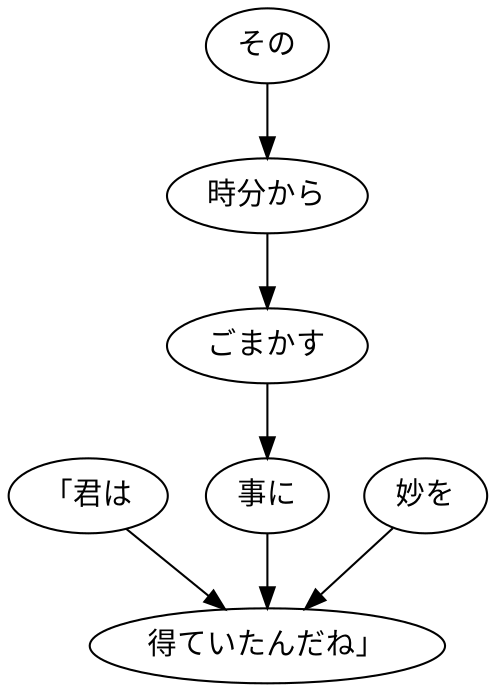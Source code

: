digraph graph6089 {
	node0 [label="「君は"];
	node1 [label="その"];
	node2 [label="時分から"];
	node3 [label="ごまかす"];
	node4 [label="事に"];
	node5 [label="妙を"];
	node6 [label="得ていたんだね」"];
	node0 -> node6;
	node1 -> node2;
	node2 -> node3;
	node3 -> node4;
	node4 -> node6;
	node5 -> node6;
}
